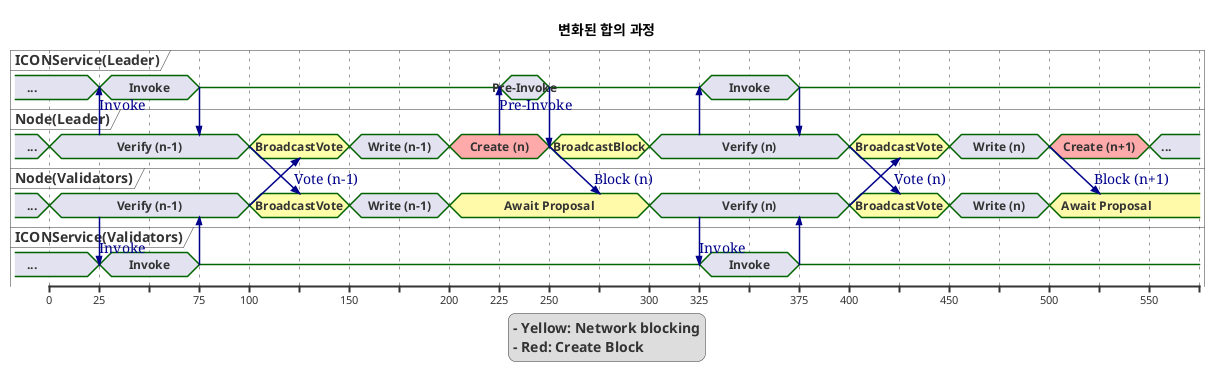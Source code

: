 @startuml
Title: 변화된 합의 과정

concise "ICONService(Leader)" as leader_is
concise "Node(Leader)" as leader
concise "Node(Validators)" as validator
concise "ICONService(Validators)" as validator_is

' Initial status
leader_is is "..."
leader is "..."
validator is "..."
validator_is is "..."

legend
- Yellow: Network blocking
- Red: Create Block
end legend

' =====LEADER
@leader
0 is "Verify (n-1)"
leader@+25 -> leader_is@+25: Invoke

+100 is "BroadcastVote"  #FFFFAA
leader -> validator@+25: Vote (n-1)

+50 is "Write (n-1)"

+50 is "Create (n)"  #FFAAAA
leader@+25 -> leader_is@+25: Pre-Invoke

+50 is "BroadcastBlock"  #FFFFAA
leader -> validator@+25: Block (n)

+50 is "Verify (n)"
leader@+25 -> leader_is@+25

+100 is "BroadcastVote"  #FFFFAA
leader -> validator@+25: Vote (n)
+50 is "Write (n)"
+50 is "Create (n+1)"  #FFAAAA
leader -> validator@+25: Block (n+1)

+50 is "..."

@leader_is
25 is Invoke
+50 is {-}
leader_is -> leader

+150 is "Pre-Invoke"
+25 is {-}
leader_is -> leader

+75 is "Invoke"
+50 is {-}
leader_is -> leader

' =====VALIDATORS
@validator
0 is "Verify (n-1)"
validator@+25 -> validator_is@+25: Invoke

100 is "BroadcastVote"  #FFFFAA
validator -> leader@+25

+50 is "Write (n-1)"
+50 is "Await Proposal"  #FFFAAA

+100 is "Verify (n)"
validator@+25 -> validator_is@+25: Invoke

+100 is "BroadcastVote"  #FFFFAA
validator -> leader@+25
+50 is "Write (n)"
+50 is "Await Proposal"  #FFFAAA

@validator_is
25 is "Invoke"
+50 is {-}
validator_is -> validator

+250 is "Invoke"
+50 is {-}
validator_is -> validator

@enduml